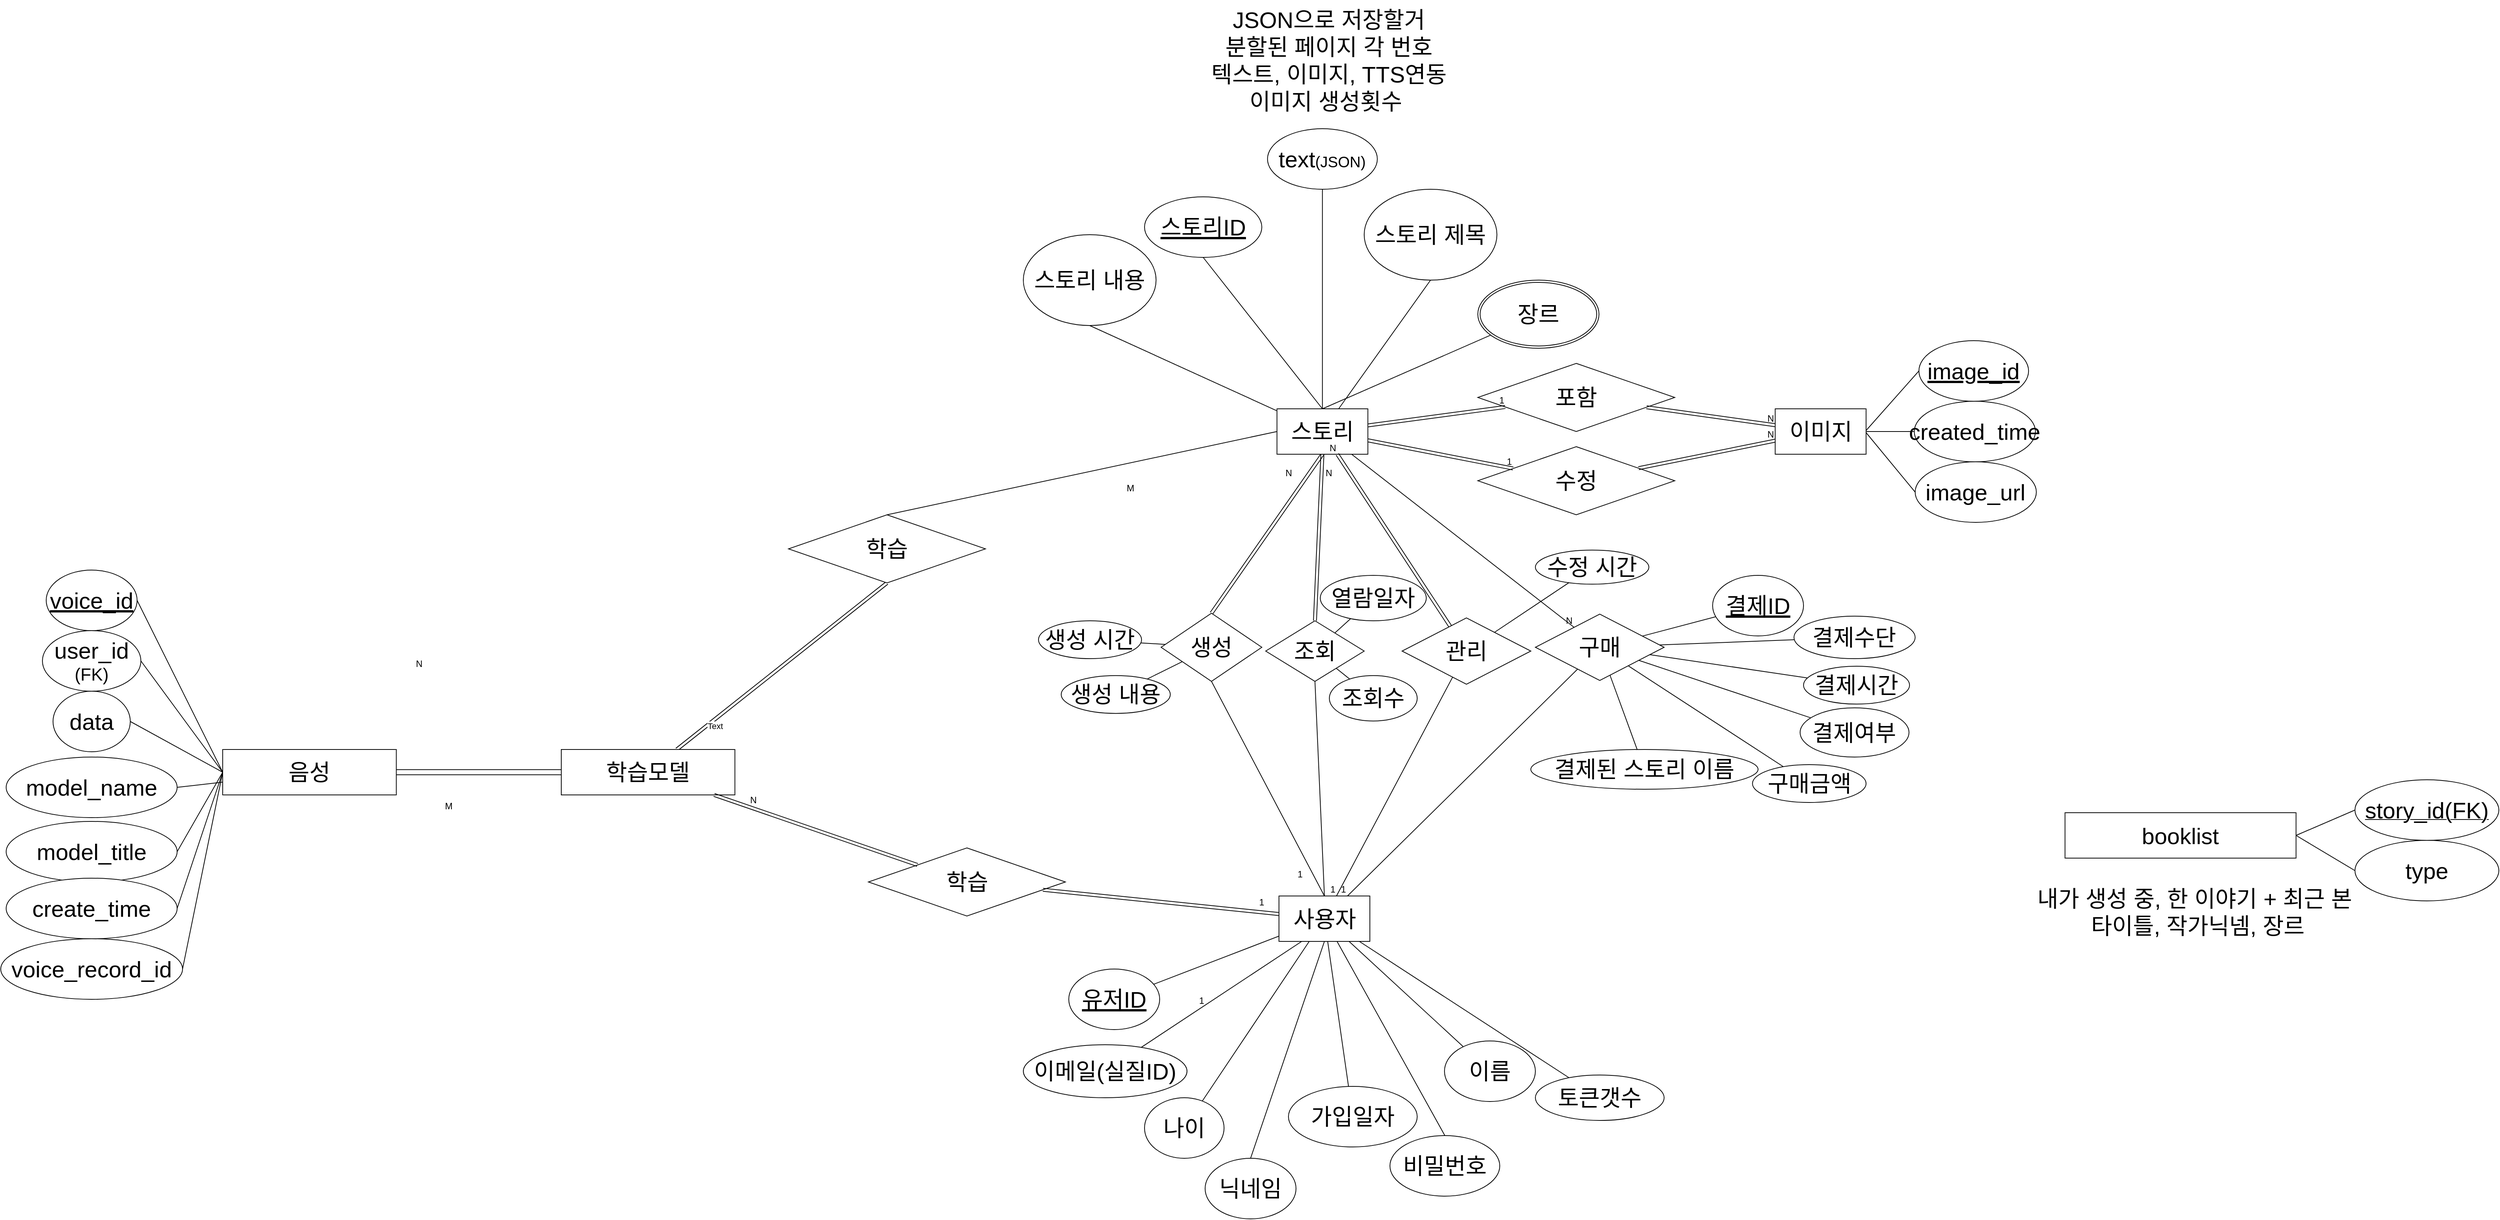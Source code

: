 <mxfile version="26.2.14">
  <diagram id="H-LKPR2eJLxQi2jiz3VE" name="페이지-1">
    <mxGraphModel dx="4392" dy="-7474" grid="1" gridSize="10" guides="1" tooltips="1" connect="1" arrows="1" fold="1" page="1" pageScale="1" pageWidth="827" pageHeight="1169" math="0" shadow="0">
      <root>
        <mxCell id="0" />
        <mxCell id="1" parent="0" />
        <mxCell id="0f62TDmaW-4vC21WAlyS-4" style="rounded=0;orthogonalLoop=1;jettySize=auto;html=1;exitX=0.5;exitY=1;exitDx=0;exitDy=0;entryX=0.5;entryY=0;entryDx=0;entryDy=0;endArrow=none;startFill=0;" parent="1" source="0f62TDmaW-4vC21WAlyS-101" target="0f62TDmaW-4vC21WAlyS-15" edge="1">
          <mxGeometry relative="1" as="geometry" />
        </mxCell>
        <mxCell id="0f62TDmaW-4vC21WAlyS-5" style="rounded=0;orthogonalLoop=1;jettySize=auto;html=1;exitX=0.5;exitY=0;exitDx=0;exitDy=0;entryX=0.5;entryY=1;entryDx=0;entryDy=0;endArrow=none;startFill=0;" parent="1" source="0f62TDmaW-4vC21WAlyS-82" target="0f62TDmaW-4vC21WAlyS-9" edge="1">
          <mxGeometry relative="1" as="geometry" />
        </mxCell>
        <mxCell id="0f62TDmaW-4vC21WAlyS-9" value="&lt;font style=&quot;font-size: 30px;&quot;&gt;사용자&lt;/font&gt;" style="rounded=0;whiteSpace=wrap;html=1;" parent="1" vertex="1">
          <mxGeometry x="1507.5" y="11173.5" width="120" height="60" as="geometry" />
        </mxCell>
        <mxCell id="0f62TDmaW-4vC21WAlyS-10" style="rounded=0;orthogonalLoop=1;jettySize=auto;html=1;exitX=0.5;exitY=1;exitDx=0;exitDy=0;entryX=0.5;entryY=0;entryDx=0;entryDy=0;endArrow=none;startFill=0;startArrow=none;shape=link;" parent="1" source="0f62TDmaW-4vC21WAlyS-15" target="0f62TDmaW-4vC21WAlyS-46" edge="1">
          <mxGeometry relative="1" as="geometry" />
        </mxCell>
        <mxCell id="0f62TDmaW-4vC21WAlyS-11" style="rounded=0;orthogonalLoop=1;jettySize=auto;html=1;exitX=0.5;exitY=1;exitDx=0;exitDy=0;entryX=0.5;entryY=0;entryDx=0;entryDy=0;endArrow=none;startFill=0;startArrow=none;shape=link;" parent="1" source="0f62TDmaW-4vC21WAlyS-15" target="0f62TDmaW-4vC21WAlyS-48" edge="1">
          <mxGeometry relative="1" as="geometry" />
        </mxCell>
        <mxCell id="0f62TDmaW-4vC21WAlyS-12" style="rounded=0;orthogonalLoop=1;jettySize=auto;html=1;exitX=0;exitY=0.5;exitDx=0;exitDy=0;entryX=0.5;entryY=0;entryDx=0;entryDy=0;endArrow=none;startFill=0;" parent="1" source="0f62TDmaW-4vC21WAlyS-15" target="0f62TDmaW-4vC21WAlyS-54" edge="1">
          <mxGeometry relative="1" as="geometry" />
        </mxCell>
        <mxCell id="0f62TDmaW-4vC21WAlyS-15" value="&lt;font style=&quot;font-size: 30px;&quot;&gt;스토리&lt;/font&gt;" style="rounded=0;whiteSpace=wrap;html=1;" parent="1" vertex="1">
          <mxGeometry x="1504.86" y="10530" width="120" height="60" as="geometry" />
        </mxCell>
        <mxCell id="0f62TDmaW-4vC21WAlyS-16" style="edgeStyle=orthogonalEdgeStyle;rounded=0;orthogonalLoop=1;jettySize=auto;html=1;exitX=1;exitY=0.5;exitDx=0;exitDy=0;endArrow=none;startFill=0;shape=link;width=6.667;" parent="1" source="0f62TDmaW-4vC21WAlyS-17" target="hjk4d_Fy5FhpT8dOLVe8-9" edge="1">
          <mxGeometry relative="1" as="geometry">
            <mxPoint x="469.11" y="11026.5" as="targetPoint" />
          </mxGeometry>
        </mxCell>
        <mxCell id="0f62TDmaW-4vC21WAlyS-17" value="&lt;span style=&quot;font-size: 30px;&quot;&gt;음성&lt;/span&gt;" style="rounded=0;whiteSpace=wrap;html=1;" parent="1" vertex="1">
          <mxGeometry x="113" y="10980" width="229.22" height="60" as="geometry" />
        </mxCell>
        <mxCell id="0f62TDmaW-4vC21WAlyS-18" style="rounded=0;orthogonalLoop=1;jettySize=auto;html=1;exitX=1;exitY=0.5;exitDx=0;exitDy=0;entryX=0;entryY=0.5;entryDx=0;entryDy=0;endArrow=none;startFill=0;" parent="1" source="0f62TDmaW-4vC21WAlyS-19" target="0f62TDmaW-4vC21WAlyS-17" edge="1">
          <mxGeometry relative="1" as="geometry" />
        </mxCell>
        <mxCell id="0f62TDmaW-4vC21WAlyS-19" value="&lt;font style=&quot;font-size: 30px;&quot;&gt;&lt;u&gt;voice_id&lt;/u&gt;&lt;/font&gt;" style="ellipse;whiteSpace=wrap;html=1;" parent="1" vertex="1">
          <mxGeometry x="-120.0" y="10743" width="120" height="80" as="geometry" />
        </mxCell>
        <mxCell id="0f62TDmaW-4vC21WAlyS-20" style="rounded=0;orthogonalLoop=1;jettySize=auto;html=1;exitX=1;exitY=0.5;exitDx=0;exitDy=0;entryX=0;entryY=0.5;entryDx=0;entryDy=0;endArrow=none;startFill=0;" parent="1" source="0f62TDmaW-4vC21WAlyS-21" target="0f62TDmaW-4vC21WAlyS-17" edge="1">
          <mxGeometry relative="1" as="geometry" />
        </mxCell>
        <mxCell id="0f62TDmaW-4vC21WAlyS-21" value="&lt;span style=&quot;font-size: 30px;&quot;&gt;user_id&lt;/span&gt;&lt;div&gt;&lt;font style=&quot;font-size: 23px;&quot;&gt;(FK)&lt;/font&gt;&lt;/div&gt;" style="ellipse;whiteSpace=wrap;html=1;" parent="1" vertex="1">
          <mxGeometry x="-125.0" y="10823" width="130" height="80" as="geometry" />
        </mxCell>
        <mxCell id="0f62TDmaW-4vC21WAlyS-22" style="rounded=0;orthogonalLoop=1;jettySize=auto;html=1;exitX=1;exitY=0.5;exitDx=0;exitDy=0;endArrow=none;startFill=0;" parent="1" source="0f62TDmaW-4vC21WAlyS-23" target="0f62TDmaW-4vC21WAlyS-17" edge="1">
          <mxGeometry relative="1" as="geometry" />
        </mxCell>
        <mxCell id="0f62TDmaW-4vC21WAlyS-23" value="&lt;font style=&quot;font-size: 30px;&quot;&gt;model_name&lt;/font&gt;" style="ellipse;whiteSpace=wrap;html=1;" parent="1" vertex="1">
          <mxGeometry x="-172.86" y="10990" width="225.72" height="80" as="geometry" />
        </mxCell>
        <mxCell id="0f62TDmaW-4vC21WAlyS-24" style="rounded=0;orthogonalLoop=1;jettySize=auto;html=1;exitX=1;exitY=0.5;exitDx=0;exitDy=0;entryX=0;entryY=0.5;entryDx=0;entryDy=0;endArrow=none;startFill=0;" parent="1" source="0f62TDmaW-4vC21WAlyS-25" target="0f62TDmaW-4vC21WAlyS-17" edge="1">
          <mxGeometry relative="1" as="geometry" />
        </mxCell>
        <mxCell id="0f62TDmaW-4vC21WAlyS-25" value="&lt;font style=&quot;font-size: 30px;&quot;&gt;model_title&lt;/font&gt;" style="ellipse;whiteSpace=wrap;html=1;" parent="1" vertex="1">
          <mxGeometry x="-172.86" y="11075" width="225.72" height="80" as="geometry" />
        </mxCell>
        <mxCell id="0f62TDmaW-4vC21WAlyS-26" style="rounded=0;orthogonalLoop=1;jettySize=auto;html=1;exitX=1;exitY=0.5;exitDx=0;exitDy=0;entryX=0;entryY=0.5;entryDx=0;entryDy=0;endArrow=none;startFill=0;" parent="1" source="0f62TDmaW-4vC21WAlyS-27" target="0f62TDmaW-4vC21WAlyS-17" edge="1">
          <mxGeometry relative="1" as="geometry" />
        </mxCell>
        <mxCell id="0f62TDmaW-4vC21WAlyS-27" value="&lt;font style=&quot;font-size: 30px;&quot;&gt;create_time&lt;/font&gt;" style="ellipse;whiteSpace=wrap;html=1;" parent="1" vertex="1">
          <mxGeometry x="-172.86" y="11150" width="225.72" height="80" as="geometry" />
        </mxCell>
        <mxCell id="0f62TDmaW-4vC21WAlyS-28" style="rounded=0;orthogonalLoop=1;jettySize=auto;html=1;exitX=1;exitY=0.5;exitDx=0;exitDy=0;entryX=0;entryY=0.5;entryDx=0;entryDy=0;endArrow=none;startFill=0;" parent="1" source="0f62TDmaW-4vC21WAlyS-29" target="0f62TDmaW-4vC21WAlyS-17" edge="1">
          <mxGeometry relative="1" as="geometry" />
        </mxCell>
        <mxCell id="0f62TDmaW-4vC21WAlyS-29" value="&lt;font style=&quot;font-size: 30px;&quot;&gt;&lt;span&gt;voice_record_id&lt;/span&gt;&lt;/font&gt;" style="ellipse;whiteSpace=wrap;html=1;fontStyle=0" parent="1" vertex="1">
          <mxGeometry x="-180" y="11230" width="240" height="80" as="geometry" />
        </mxCell>
        <mxCell id="0f62TDmaW-4vC21WAlyS-30" style="rounded=0;orthogonalLoop=1;jettySize=auto;html=1;exitX=1;exitY=0.5;exitDx=0;exitDy=0;entryX=0;entryY=0.5;entryDx=0;entryDy=0;endArrow=none;startFill=0;" parent="1" source="0f62TDmaW-4vC21WAlyS-31" target="0f62TDmaW-4vC21WAlyS-17" edge="1">
          <mxGeometry relative="1" as="geometry" />
        </mxCell>
        <mxCell id="0f62TDmaW-4vC21WAlyS-31" value="&lt;font style=&quot;font-size: 30px;&quot;&gt;data&lt;/font&gt;" style="ellipse;whiteSpace=wrap;html=1;" parent="1" vertex="1">
          <mxGeometry x="-111" y="10903" width="102" height="80" as="geometry" />
        </mxCell>
        <mxCell id="0f62TDmaW-4vC21WAlyS-32" value="&lt;div&gt;&lt;span style=&quot;font-size: 30px; background-color: transparent; color: light-dark(rgb(0, 0, 0), rgb(255, 255, 255));&quot;&gt;booklist&lt;/span&gt;&lt;/div&gt;" style="rounded=0;whiteSpace=wrap;html=1;" parent="1" vertex="1">
          <mxGeometry x="2545.24" y="11063.5" width="305" height="60" as="geometry" />
        </mxCell>
        <mxCell id="0f62TDmaW-4vC21WAlyS-33" value="&lt;span style=&quot;font-size: 30px;&quot;&gt;내가 생성 중, 한 이야기 + 최근 본&lt;/span&gt;&lt;div&gt;&lt;span style=&quot;font-size: 30px;&quot;&gt;&amp;nbsp;타이틀, 작가닉넴, 장르&lt;/span&gt;&lt;/div&gt;" style="text;html=1;align=center;verticalAlign=middle;resizable=0;points=[];autosize=1;strokeColor=none;fillColor=none;" parent="1" vertex="1">
          <mxGeometry x="2481" y="11150" width="470" height="90" as="geometry" />
        </mxCell>
        <mxCell id="0f62TDmaW-4vC21WAlyS-34" style="rounded=0;orthogonalLoop=1;jettySize=auto;html=1;exitX=0;exitY=0.5;exitDx=0;exitDy=0;entryX=1;entryY=0.5;entryDx=0;entryDy=0;endArrow=none;startFill=0;" parent="1" source="0f62TDmaW-4vC21WAlyS-35" target="0f62TDmaW-4vC21WAlyS-32" edge="1">
          <mxGeometry relative="1" as="geometry" />
        </mxCell>
        <mxCell id="0f62TDmaW-4vC21WAlyS-35" value="&lt;span style=&quot;font-size: 30px;&quot;&gt;story_id(FK)&lt;/span&gt;" style="ellipse;whiteSpace=wrap;html=1;fontStyle=4" parent="1" vertex="1">
          <mxGeometry x="2928" y="11020" width="190" height="80" as="geometry" />
        </mxCell>
        <mxCell id="0f62TDmaW-4vC21WAlyS-36" style="rounded=0;orthogonalLoop=1;jettySize=auto;html=1;exitX=0;exitY=0.5;exitDx=0;exitDy=0;entryX=1;entryY=0.5;entryDx=0;entryDy=0;endArrow=none;startFill=0;" parent="1" source="0f62TDmaW-4vC21WAlyS-37" target="0f62TDmaW-4vC21WAlyS-32" edge="1">
          <mxGeometry relative="1" as="geometry" />
        </mxCell>
        <mxCell id="0f62TDmaW-4vC21WAlyS-37" value="&lt;span style=&quot;font-size: 30px;&quot;&gt;type&lt;/span&gt;" style="ellipse;whiteSpace=wrap;html=1;fontStyle=0" parent="1" vertex="1">
          <mxGeometry x="2928" y="11100" width="190" height="80" as="geometry" />
        </mxCell>
        <mxCell id="0f62TDmaW-4vC21WAlyS-41" style="rounded=0;orthogonalLoop=1;jettySize=auto;html=1;endArrow=none;startFill=0;" parent="1" source="0f62TDmaW-4vC21WAlyS-42" target="hjk4d_Fy5FhpT8dOLVe8-24" edge="1">
          <mxGeometry relative="1" as="geometry">
            <mxPoint x="2189.57" y="10923.5" as="targetPoint" />
          </mxGeometry>
        </mxCell>
        <mxCell id="0f62TDmaW-4vC21WAlyS-42" value="&lt;font style=&quot;font-size: 30px;&quot;&gt;결제시간&lt;/font&gt;" style="ellipse;whiteSpace=wrap;html=1;" parent="1" vertex="1">
          <mxGeometry x="2200" y="10870" width="140" height="50" as="geometry" />
        </mxCell>
        <mxCell id="0f62TDmaW-4vC21WAlyS-43" style="rounded=0;orthogonalLoop=1;jettySize=auto;html=1;endArrow=none;startFill=0;" parent="1" source="0f62TDmaW-4vC21WAlyS-44" target="hjk4d_Fy5FhpT8dOLVe8-24" edge="1">
          <mxGeometry relative="1" as="geometry">
            <mxPoint x="1885.61" y="11000" as="targetPoint" />
          </mxGeometry>
        </mxCell>
        <mxCell id="0f62TDmaW-4vC21WAlyS-44" value="&lt;font style=&quot;font-size: 30px;&quot;&gt;결제수단&lt;/font&gt;" style="ellipse;whiteSpace=wrap;html=1;" parent="1" vertex="1">
          <mxGeometry x="2187.39" y="10803.84" width="160" height="56.16" as="geometry" />
        </mxCell>
        <mxCell id="0f62TDmaW-4vC21WAlyS-45" style="rounded=0;orthogonalLoop=1;jettySize=auto;html=1;exitX=0.5;exitY=1;exitDx=0;exitDy=0;endArrow=none;startFill=0;entryX=0.5;entryY=0;entryDx=0;entryDy=0;" parent="1" source="0f62TDmaW-4vC21WAlyS-46" target="0f62TDmaW-4vC21WAlyS-9" edge="1">
          <mxGeometry relative="1" as="geometry" />
        </mxCell>
        <mxCell id="0f62TDmaW-4vC21WAlyS-46" value="&lt;span style=&quot;font-size: 30px;&quot;&gt;생성&lt;/span&gt;" style="rhombus;whiteSpace=wrap;html=1;" parent="1" vertex="1">
          <mxGeometry x="1351.9" y="10800" width="132.96" height="90" as="geometry" />
        </mxCell>
        <mxCell id="0f62TDmaW-4vC21WAlyS-47" style="rounded=0;orthogonalLoop=1;jettySize=auto;html=1;exitX=0.5;exitY=1;exitDx=0;exitDy=0;endArrow=none;startFill=0;entryX=0.5;entryY=0;entryDx=0;entryDy=0;" parent="1" source="0f62TDmaW-4vC21WAlyS-48" target="0f62TDmaW-4vC21WAlyS-9" edge="1">
          <mxGeometry relative="1" as="geometry" />
        </mxCell>
        <mxCell id="0f62TDmaW-4vC21WAlyS-48" value="&lt;span style=&quot;font-size: 30px;&quot;&gt;조회&lt;/span&gt;" style="rhombus;whiteSpace=wrap;html=1;" parent="1" vertex="1">
          <mxGeometry x="1490" y="10810" width="130" height="80" as="geometry" />
        </mxCell>
        <mxCell id="0f62TDmaW-4vC21WAlyS-49" value="1" style="text;html=1;align=center;verticalAlign=middle;resizable=0;points=[];autosize=1;strokeColor=none;fillColor=none;" parent="1" vertex="1">
          <mxGeometry x="1520" y="11130" width="30" height="30" as="geometry" />
        </mxCell>
        <mxCell id="0f62TDmaW-4vC21WAlyS-51" value="N" style="text;html=1;align=center;verticalAlign=middle;resizable=0;points=[];autosize=1;strokeColor=none;fillColor=none;" parent="1" vertex="1">
          <mxGeometry x="1557.5" y="10600" width="30" height="30" as="geometry" />
        </mxCell>
        <mxCell id="0f62TDmaW-4vC21WAlyS-52" value="N" style="text;html=1;align=center;verticalAlign=middle;resizable=0;points=[];autosize=1;strokeColor=none;fillColor=none;" parent="1" vertex="1">
          <mxGeometry x="1504.86" y="10600" width="30" height="30" as="geometry" />
        </mxCell>
        <mxCell id="0f62TDmaW-4vC21WAlyS-53" style="rounded=0;orthogonalLoop=1;jettySize=auto;html=1;exitX=0.5;exitY=1;exitDx=0;exitDy=0;endArrow=none;startFill=0;shape=link;" parent="1" source="0f62TDmaW-4vC21WAlyS-54" target="hjk4d_Fy5FhpT8dOLVe8-9" edge="1">
          <mxGeometry relative="1" as="geometry" />
        </mxCell>
        <mxCell id="hjk4d_Fy5FhpT8dOLVe8-10" value="Text" style="edgeLabel;html=1;align=center;verticalAlign=middle;resizable=0;points=[];" vertex="1" connectable="0" parent="0f62TDmaW-4vC21WAlyS-53">
          <mxGeometry x="0.668" y="7" relative="1" as="geometry">
            <mxPoint as="offset" />
          </mxGeometry>
        </mxCell>
        <mxCell id="0f62TDmaW-4vC21WAlyS-54" value="&lt;span style=&quot;font-size: 30px;&quot;&gt;학습&lt;/span&gt;" style="rhombus;whiteSpace=wrap;html=1;" parent="1" vertex="1">
          <mxGeometry x="860" y="10670" width="260" height="90" as="geometry" />
        </mxCell>
        <mxCell id="0f62TDmaW-4vC21WAlyS-56" value="&lt;span style=&quot;font-size: 30px;&quot;&gt;학습&lt;/span&gt;" style="rhombus;whiteSpace=wrap;html=1;" parent="1" vertex="1">
          <mxGeometry x="965.5" y="11110" width="260" height="90" as="geometry" />
        </mxCell>
        <mxCell id="0f62TDmaW-4vC21WAlyS-57" value="N" style="text;html=1;align=center;verticalAlign=middle;resizable=0;points=[];autosize=1;strokeColor=none;fillColor=none;" parent="1" vertex="1">
          <mxGeometry x="356.61" y="10852.33" width="30" height="30" as="geometry" />
        </mxCell>
        <mxCell id="0f62TDmaW-4vC21WAlyS-58" value="M" style="text;html=1;align=center;verticalAlign=middle;resizable=0;points=[];autosize=1;strokeColor=none;fillColor=none;" parent="1" vertex="1">
          <mxGeometry x="1296.11" y="10620" width="30" height="30" as="geometry" />
        </mxCell>
        <mxCell id="0f62TDmaW-4vC21WAlyS-60" value="M" style="text;html=1;align=center;verticalAlign=middle;resizable=0;points=[];autosize=1;strokeColor=none;fillColor=none;" parent="1" vertex="1">
          <mxGeometry x="396.47" y="11040" width="30" height="30" as="geometry" />
        </mxCell>
        <mxCell id="0f62TDmaW-4vC21WAlyS-63" value="1" style="text;html=1;align=center;verticalAlign=middle;resizable=0;points=[];autosize=1;strokeColor=none;fillColor=none;" parent="1" vertex="1">
          <mxGeometry x="1390" y="11297" width="30" height="30" as="geometry" />
        </mxCell>
        <mxCell id="0f62TDmaW-4vC21WAlyS-66" value="&lt;span style=&quot;font-size: 30px;&quot;&gt;포함&lt;/span&gt;" style="rhombus;whiteSpace=wrap;html=1;" parent="1" vertex="1">
          <mxGeometry x="1770" y="10470" width="260" height="90" as="geometry" />
        </mxCell>
        <mxCell id="0f62TDmaW-4vC21WAlyS-69" style="rounded=0;orthogonalLoop=1;jettySize=auto;html=1;exitX=0;exitY=0.5;exitDx=0;exitDy=0;entryX=1;entryY=0.5;entryDx=0;entryDy=0;endArrow=none;startFill=0;" parent="1" source="0f62TDmaW-4vC21WAlyS-70" edge="1">
          <mxGeometry relative="1" as="geometry">
            <mxPoint x="2281.41" y="10560.0" as="targetPoint" />
          </mxGeometry>
        </mxCell>
        <mxCell id="0f62TDmaW-4vC21WAlyS-70" value="&lt;span style=&quot;font-size: 30px;&quot;&gt;&lt;u&gt;image_id&lt;/u&gt;&lt;/span&gt;" style="ellipse;whiteSpace=wrap;html=1;" parent="1" vertex="1">
          <mxGeometry x="2352.34" y="10440" width="144.79" height="80" as="geometry" />
        </mxCell>
        <mxCell id="0f62TDmaW-4vC21WAlyS-71" style="rounded=0;orthogonalLoop=1;jettySize=auto;html=1;exitX=0;exitY=0.5;exitDx=0;exitDy=0;endArrow=none;startFill=0;" parent="1" source="0f62TDmaW-4vC21WAlyS-72" edge="1">
          <mxGeometry relative="1" as="geometry">
            <mxPoint x="2279" y="10560" as="targetPoint" />
          </mxGeometry>
        </mxCell>
        <mxCell id="0f62TDmaW-4vC21WAlyS-72" value="&lt;font style=&quot;font-size: 30px;&quot;&gt;created_time&lt;/font&gt;" style="ellipse;whiteSpace=wrap;html=1;" parent="1" vertex="1">
          <mxGeometry x="2346.19" y="10520" width="160" height="80" as="geometry" />
        </mxCell>
        <mxCell id="0f62TDmaW-4vC21WAlyS-73" style="rounded=0;orthogonalLoop=1;jettySize=auto;html=1;exitX=0;exitY=0.5;exitDx=0;exitDy=0;entryX=1;entryY=0.5;entryDx=0;entryDy=0;endArrow=none;startFill=0;" parent="1" source="0f62TDmaW-4vC21WAlyS-74" edge="1">
          <mxGeometry relative="1" as="geometry">
            <mxPoint x="2281.41" y="10560.0" as="targetPoint" />
          </mxGeometry>
        </mxCell>
        <mxCell id="0f62TDmaW-4vC21WAlyS-74" value="&lt;span style=&quot;font-size: 30px;&quot;&gt;image_url&lt;/span&gt;" style="ellipse;whiteSpace=wrap;html=1;" parent="1" vertex="1">
          <mxGeometry x="2347.39" y="10600" width="160" height="80" as="geometry" />
        </mxCell>
        <mxCell id="0f62TDmaW-4vC21WAlyS-75" value="&lt;font style=&quot;font-size: 30px;&quot;&gt;이미지&lt;/font&gt;" style="rounded=0;whiteSpace=wrap;html=1;" parent="1" vertex="1">
          <mxGeometry x="2162.61" y="10530" width="120" height="60" as="geometry" />
        </mxCell>
        <mxCell id="0f62TDmaW-4vC21WAlyS-80" style="rounded=0;orthogonalLoop=1;jettySize=auto;html=1;endArrow=none;startFill=0;" parent="1" source="0f62TDmaW-4vC21WAlyS-81" target="0f62TDmaW-4vC21WAlyS-9" edge="1">
          <mxGeometry relative="1" as="geometry" />
        </mxCell>
        <mxCell id="0f62TDmaW-4vC21WAlyS-81" value="&lt;span style=&quot;font-size: 30px;&quot;&gt;&lt;u&gt;유저ID&lt;/u&gt;&lt;/span&gt;" style="ellipse;whiteSpace=wrap;html=1;" parent="1" vertex="1">
          <mxGeometry x="1230" y="11270" width="120" height="80" as="geometry" />
        </mxCell>
        <mxCell id="0f62TDmaW-4vC21WAlyS-82" value="&lt;font style=&quot;font-size: 30px;&quot;&gt;닉네임&lt;/font&gt;" style="ellipse;whiteSpace=wrap;html=1;" parent="1" vertex="1">
          <mxGeometry x="1410" y="11520" width="120" height="80" as="geometry" />
        </mxCell>
        <mxCell id="0f62TDmaW-4vC21WAlyS-84" value="&lt;span style=&quot;font-size: 30px;&quot;&gt;이름&lt;/span&gt;" style="ellipse;whiteSpace=wrap;html=1;" parent="1" vertex="1">
          <mxGeometry x="1726.0" y="11365" width="120" height="80" as="geometry" />
        </mxCell>
        <mxCell id="0f62TDmaW-4vC21WAlyS-85" style="rounded=0;orthogonalLoop=1;jettySize=auto;html=1;exitX=0.5;exitY=0;exitDx=0;exitDy=0;endArrow=none;startFill=0;" parent="1" source="0f62TDmaW-4vC21WAlyS-86" target="0f62TDmaW-4vC21WAlyS-9" edge="1">
          <mxGeometry relative="1" as="geometry" />
        </mxCell>
        <mxCell id="0f62TDmaW-4vC21WAlyS-86" value="&lt;span style=&quot;font-size: 30px;&quot;&gt;비밀번호&lt;/span&gt;" style="ellipse;whiteSpace=wrap;html=1;" parent="1" vertex="1">
          <mxGeometry x="1654" y="11490" width="145" height="80" as="geometry" />
        </mxCell>
        <mxCell id="0f62TDmaW-4vC21WAlyS-87" value="&lt;span style=&quot;font-size: 30px;&quot;&gt;가입일자&lt;/span&gt;" style="ellipse;whiteSpace=wrap;html=1;" parent="1" vertex="1">
          <mxGeometry x="1520" y="11425" width="170" height="80" as="geometry" />
        </mxCell>
        <mxCell id="0f62TDmaW-4vC21WAlyS-88" style="rounded=0;orthogonalLoop=1;jettySize=auto;html=1;exitX=0.5;exitY=1;exitDx=0;exitDy=0;entryX=0.5;entryY=0;entryDx=0;entryDy=0;endArrow=none;startFill=0;" parent="1" source="0f62TDmaW-4vC21WAlyS-89" target="0f62TDmaW-4vC21WAlyS-15" edge="1">
          <mxGeometry relative="1" as="geometry" />
        </mxCell>
        <mxCell id="0f62TDmaW-4vC21WAlyS-89" value="&lt;font style=&quot;font-size: 30px;&quot;&gt;&lt;u&gt;스토리ID&lt;/u&gt;&lt;/font&gt;" style="ellipse;whiteSpace=wrap;html=1;" parent="1" vertex="1">
          <mxGeometry x="1330" y="10250" width="154.86" height="80" as="geometry" />
        </mxCell>
        <mxCell id="0f62TDmaW-4vC21WAlyS-90" style="rounded=0;orthogonalLoop=1;jettySize=auto;html=1;exitX=0.5;exitY=1;exitDx=0;exitDy=0;endArrow=none;startFill=0;" parent="1" source="0f62TDmaW-4vC21WAlyS-91" target="0f62TDmaW-4vC21WAlyS-15" edge="1">
          <mxGeometry relative="1" as="geometry" />
        </mxCell>
        <mxCell id="0f62TDmaW-4vC21WAlyS-91" value="&lt;font style=&quot;font-size: 30px;&quot;&gt;스토리 제목&lt;/font&gt;" style="ellipse;whiteSpace=wrap;html=1;" parent="1" vertex="1">
          <mxGeometry x="1620" y="10240" width="175.25" height="120" as="geometry" />
        </mxCell>
        <mxCell id="0f62TDmaW-4vC21WAlyS-95" style="rounded=0;orthogonalLoop=1;jettySize=auto;html=1;entryX=0.5;entryY=0;entryDx=0;entryDy=0;endArrow=none;startFill=0;" parent="1" source="hjk4d_Fy5FhpT8dOLVe8-68" target="0f62TDmaW-4vC21WAlyS-15" edge="1">
          <mxGeometry relative="1" as="geometry">
            <mxPoint x="1855.0" y="10450" as="sourcePoint" />
          </mxGeometry>
        </mxCell>
        <mxCell id="0f62TDmaW-4vC21WAlyS-97" value="&lt;span style=&quot;font-size: 30px;&quot;&gt;생성 시간&lt;/span&gt;" style="ellipse;whiteSpace=wrap;html=1;" parent="1" vertex="1">
          <mxGeometry x="1190" y="10810" width="136.11" height="50" as="geometry" />
        </mxCell>
        <mxCell id="0f62TDmaW-4vC21WAlyS-98" value="&lt;span style=&quot;font-size: 30px;&quot;&gt;수정 시간&lt;/span&gt;" style="ellipse;whiteSpace=wrap;html=1;" parent="1" vertex="1">
          <mxGeometry x="1846" y="10716.64" width="149.86" height="45" as="geometry" />
        </mxCell>
        <mxCell id="0f62TDmaW-4vC21WAlyS-101" value="&lt;span style=&quot;font-size: 30px;&quot;&gt;text&lt;/span&gt;&lt;font style=&quot;font-size: 20px;&quot;&gt;(JSON)&lt;/font&gt;" style="ellipse;whiteSpace=wrap;html=1;" parent="1" vertex="1">
          <mxGeometry x="1492.36" y="10160" width="145" height="80" as="geometry" />
        </mxCell>
        <mxCell id="0f62TDmaW-4vC21WAlyS-102" value="&lt;span style=&quot;font-size: 30px;&quot;&gt;JSON으로 저장할거&lt;/span&gt;&lt;div&gt;&lt;span style=&quot;font-size: 30px;&quot;&gt;분할된 페이지 각 번호&lt;/span&gt;&lt;/div&gt;&lt;div&gt;&lt;span style=&quot;font-size: 30px;&quot;&gt;텍스트, 이미지,&amp;nbsp;&lt;/span&gt;&lt;span style=&quot;background-color: transparent; font-size: 30px;&quot;&gt;TTS연동&lt;/span&gt;&lt;/div&gt;&lt;div&gt;&lt;span style=&quot;font-size: 30px; white-space-collapse: collapse;&quot;&gt;&lt;span style=&quot;background-color: transparent;&quot;&gt;이미지 생성횟수&lt;/span&gt;&lt;/span&gt;&lt;span style=&quot;font-size: 30px;&quot;&gt;&amp;nbsp;&lt;/span&gt;&lt;/div&gt;" style="text;html=1;align=center;verticalAlign=middle;resizable=0;points=[];autosize=1;strokeColor=none;fillColor=none;" parent="1" vertex="1">
          <mxGeometry x="1397.5" y="9990" width="350" height="160" as="geometry" />
        </mxCell>
        <mxCell id="0f62TDmaW-4vC21WAlyS-104" value="&lt;span style=&quot;font-size: 30px;&quot;&gt;관리&lt;/span&gt;" style="rhombus;whiteSpace=wrap;html=1;" parent="1" vertex="1">
          <mxGeometry x="1670" y="10806.17" width="170" height="87.67" as="geometry" />
        </mxCell>
        <mxCell id="hjk4d_Fy5FhpT8dOLVe8-3" value="" style="endArrow=none;html=1;rounded=0;" edge="1" parent="1" source="0f62TDmaW-4vC21WAlyS-46" target="0f62TDmaW-4vC21WAlyS-97">
          <mxGeometry width="50" height="50" relative="1" as="geometry">
            <mxPoint x="1150" y="11130" as="sourcePoint" />
            <mxPoint x="1200" y="11080" as="targetPoint" />
          </mxGeometry>
        </mxCell>
        <mxCell id="hjk4d_Fy5FhpT8dOLVe8-4" value="" style="endArrow=none;html=1;rounded=0;" edge="1" parent="1" source="hjk4d_Fy5FhpT8dOLVe8-6" target="0f62TDmaW-4vC21WAlyS-48">
          <mxGeometry width="50" height="50" relative="1" as="geometry">
            <mxPoint x="1815.771" y="10922.971" as="sourcePoint" />
            <mxPoint x="970" y="10990" as="targetPoint" />
          </mxGeometry>
        </mxCell>
        <mxCell id="hjk4d_Fy5FhpT8dOLVe8-6" value="&lt;font style=&quot;font-size: 30px;&quot;&gt;조회수&lt;/font&gt;" style="ellipse;whiteSpace=wrap;html=1;" vertex="1" parent="1">
          <mxGeometry x="1574" y="10882.33" width="116" height="60" as="geometry" />
        </mxCell>
        <mxCell id="hjk4d_Fy5FhpT8dOLVe8-7" value="&lt;span style=&quot;font-size: 30px;&quot;&gt;열람일자&lt;/span&gt;" style="ellipse;whiteSpace=wrap;html=1;" vertex="1" parent="1">
          <mxGeometry x="1562" y="10750" width="140" height="60" as="geometry" />
        </mxCell>
        <mxCell id="hjk4d_Fy5FhpT8dOLVe8-8" value="" style="endArrow=none;html=1;rounded=0;" edge="1" parent="1" source="hjk4d_Fy5FhpT8dOLVe8-7" target="0f62TDmaW-4vC21WAlyS-48">
          <mxGeometry width="50" height="50" relative="1" as="geometry">
            <mxPoint x="1795.951" y="10852.971" as="sourcePoint" />
            <mxPoint x="1534.18" y="10800" as="targetPoint" />
          </mxGeometry>
        </mxCell>
        <mxCell id="hjk4d_Fy5FhpT8dOLVe8-9" value="&lt;span style=&quot;font-size: 30px;&quot;&gt;학습모델&lt;/span&gt;" style="rounded=0;whiteSpace=wrap;html=1;" vertex="1" parent="1">
          <mxGeometry x="560" y="10980" width="229.22" height="60" as="geometry" />
        </mxCell>
        <mxCell id="hjk4d_Fy5FhpT8dOLVe8-12" value="" style="shape=link;html=1;rounded=0;" edge="1" parent="1" source="0f62TDmaW-4vC21WAlyS-56" target="0f62TDmaW-4vC21WAlyS-9">
          <mxGeometry relative="1" as="geometry">
            <mxPoint x="970" y="11240" as="sourcePoint" />
            <mxPoint x="949.22" y="11180" as="targetPoint" />
          </mxGeometry>
        </mxCell>
        <mxCell id="hjk4d_Fy5FhpT8dOLVe8-13" value="1" style="resizable=0;html=1;whiteSpace=wrap;align=right;verticalAlign=bottom;" connectable="0" vertex="1" parent="hjk4d_Fy5FhpT8dOLVe8-12">
          <mxGeometry x="1" relative="1" as="geometry">
            <mxPoint x="-18" y="-7" as="offset" />
          </mxGeometry>
        </mxCell>
        <mxCell id="hjk4d_Fy5FhpT8dOLVe8-14" value="" style="shape=link;html=1;rounded=0;" edge="1" parent="1" source="0f62TDmaW-4vC21WAlyS-56" target="hjk4d_Fy5FhpT8dOLVe8-9">
          <mxGeometry relative="1" as="geometry">
            <mxPoint x="610" y="11130" as="sourcePoint" />
            <mxPoint x="770" y="11130" as="targetPoint" />
          </mxGeometry>
        </mxCell>
        <mxCell id="hjk4d_Fy5FhpT8dOLVe8-15" value="N" style="resizable=0;html=1;whiteSpace=wrap;align=right;verticalAlign=bottom;" connectable="0" vertex="1" parent="hjk4d_Fy5FhpT8dOLVe8-14">
          <mxGeometry x="1" relative="1" as="geometry">
            <mxPoint x="58" y="15" as="offset" />
          </mxGeometry>
        </mxCell>
        <mxCell id="hjk4d_Fy5FhpT8dOLVe8-16" value="&lt;span style=&quot;font-size: 30px;&quot;&gt;이메일(실질ID)&lt;/span&gt;" style="ellipse;whiteSpace=wrap;html=1;" vertex="1" parent="1">
          <mxGeometry x="1170" y="11370" width="216.11" height="70" as="geometry" />
        </mxCell>
        <mxCell id="hjk4d_Fy5FhpT8dOLVe8-17" value="" style="endArrow=none;html=1;rounded=0;entryX=0.25;entryY=1;entryDx=0;entryDy=0;" edge="1" parent="1" source="hjk4d_Fy5FhpT8dOLVe8-16" target="0f62TDmaW-4vC21WAlyS-9">
          <mxGeometry relative="1" as="geometry">
            <mxPoint x="850" y="11510" as="sourcePoint" />
            <mxPoint x="1010" y="11510" as="targetPoint" />
          </mxGeometry>
        </mxCell>
        <mxCell id="hjk4d_Fy5FhpT8dOLVe8-18" style="rounded=0;orthogonalLoop=1;jettySize=auto;html=1;endArrow=none;startFill=0;" edge="1" parent="1" source="hjk4d_Fy5FhpT8dOLVe8-19" target="0f62TDmaW-4vC21WAlyS-9">
          <mxGeometry relative="1" as="geometry">
            <mxPoint x="1970" y="11210" as="targetPoint" />
          </mxGeometry>
        </mxCell>
        <mxCell id="hjk4d_Fy5FhpT8dOLVe8-19" value="&lt;span style=&quot;font-size: 30px;&quot;&gt;나이&lt;/span&gt;" style="ellipse;whiteSpace=wrap;html=1;" vertex="1" parent="1">
          <mxGeometry x="1330" y="11440" width="105" height="80" as="geometry" />
        </mxCell>
        <mxCell id="hjk4d_Fy5FhpT8dOLVe8-20" style="rounded=0;orthogonalLoop=1;jettySize=auto;html=1;exitX=0.5;exitY=1;exitDx=0;exitDy=0;endArrow=none;startFill=0;" edge="1" parent="1" source="hjk4d_Fy5FhpT8dOLVe8-21" target="0f62TDmaW-4vC21WAlyS-15">
          <mxGeometry relative="1" as="geometry">
            <mxPoint x="1069.75" y="10470" as="targetPoint" />
          </mxGeometry>
        </mxCell>
        <mxCell id="hjk4d_Fy5FhpT8dOLVe8-21" value="&lt;font style=&quot;font-size: 30px;&quot;&gt;스토리 내용&lt;/font&gt;" style="ellipse;whiteSpace=wrap;html=1;" vertex="1" parent="1">
          <mxGeometry x="1170" y="10300" width="175.25" height="120" as="geometry" />
        </mxCell>
        <mxCell id="hjk4d_Fy5FhpT8dOLVe8-22" value="" style="endArrow=none;html=1;rounded=0;" edge="1" parent="1" source="0f62TDmaW-4vC21WAlyS-98" target="0f62TDmaW-4vC21WAlyS-104">
          <mxGeometry relative="1" as="geometry">
            <mxPoint x="2090" y="10980" as="sourcePoint" />
            <mxPoint x="2250" y="10980" as="targetPoint" />
          </mxGeometry>
        </mxCell>
        <mxCell id="hjk4d_Fy5FhpT8dOLVe8-23" value="&lt;span style=&quot;font-size: 30px;&quot;&gt;수정&lt;/span&gt;" style="rhombus;whiteSpace=wrap;html=1;" vertex="1" parent="1">
          <mxGeometry x="1770" y="10580" width="260" height="90" as="geometry" />
        </mxCell>
        <mxCell id="hjk4d_Fy5FhpT8dOLVe8-24" value="&lt;font style=&quot;font-size: 30px;&quot;&gt;구매&lt;/font&gt;" style="shape=rhombus;perimeter=rhombusPerimeter;whiteSpace=wrap;html=1;align=center;" vertex="1" parent="1">
          <mxGeometry x="1846" y="10801.17" width="170" height="87.67" as="geometry" />
        </mxCell>
        <mxCell id="hjk4d_Fy5FhpT8dOLVe8-26" style="rounded=0;orthogonalLoop=1;jettySize=auto;html=1;endArrow=none;startFill=0;" edge="1" parent="1" source="hjk4d_Fy5FhpT8dOLVe8-27" target="hjk4d_Fy5FhpT8dOLVe8-24">
          <mxGeometry relative="1" as="geometry">
            <mxPoint x="2190.0" y="10852.33" as="sourcePoint" />
            <mxPoint x="2331" y="10732.33" as="targetPoint" />
          </mxGeometry>
        </mxCell>
        <mxCell id="hjk4d_Fy5FhpT8dOLVe8-27" value="&lt;span style=&quot;font-size: 30px;&quot;&gt;&lt;u&gt;결제ID&lt;/u&gt;&lt;/span&gt;" style="ellipse;whiteSpace=wrap;html=1;" vertex="1" parent="1">
          <mxGeometry x="2080.0" y="10750" width="120" height="80" as="geometry" />
        </mxCell>
        <mxCell id="hjk4d_Fy5FhpT8dOLVe8-29" value="" style="endArrow=none;html=1;rounded=0;" edge="1" parent="1" source="0f62TDmaW-4vC21WAlyS-9" target="hjk4d_Fy5FhpT8dOLVe8-30">
          <mxGeometry relative="1" as="geometry">
            <mxPoint x="1840" y="11230" as="sourcePoint" />
            <mxPoint x="1920" y="11270" as="targetPoint" />
          </mxGeometry>
        </mxCell>
        <mxCell id="hjk4d_Fy5FhpT8dOLVe8-30" value="&lt;font style=&quot;font-size: 30px;&quot;&gt;토큰갯수&lt;/font&gt;" style="ellipse;whiteSpace=wrap;html=1;align=center;" vertex="1" parent="1">
          <mxGeometry x="1846" y="11410" width="170" height="60" as="geometry" />
        </mxCell>
        <mxCell id="hjk4d_Fy5FhpT8dOLVe8-31" value="" style="endArrow=none;html=1;rounded=0;" edge="1" parent="1" source="0f62TDmaW-4vC21WAlyS-9" target="0f62TDmaW-4vC21WAlyS-84">
          <mxGeometry relative="1" as="geometry">
            <mxPoint x="1630" y="11270" as="sourcePoint" />
            <mxPoint x="1790" y="11270" as="targetPoint" />
          </mxGeometry>
        </mxCell>
        <mxCell id="hjk4d_Fy5FhpT8dOLVe8-32" value="" style="endArrow=none;html=1;rounded=0;" edge="1" parent="1" source="0f62TDmaW-4vC21WAlyS-87" target="0f62TDmaW-4vC21WAlyS-9">
          <mxGeometry relative="1" as="geometry">
            <mxPoint x="940" y="11310" as="sourcePoint" />
            <mxPoint x="1100" y="11310" as="targetPoint" />
          </mxGeometry>
        </mxCell>
        <mxCell id="hjk4d_Fy5FhpT8dOLVe8-36" style="rounded=0;orthogonalLoop=1;jettySize=auto;html=1;endArrow=none;startFill=0;" edge="1" parent="1" source="hjk4d_Fy5FhpT8dOLVe8-37" target="hjk4d_Fy5FhpT8dOLVe8-24">
          <mxGeometry relative="1" as="geometry">
            <mxPoint x="1960" y="11033.67" as="targetPoint" />
          </mxGeometry>
        </mxCell>
        <mxCell id="hjk4d_Fy5FhpT8dOLVe8-37" value="&lt;font style=&quot;font-size: 30px;&quot;&gt;결제된 스토리 이름&lt;/font&gt;" style="ellipse;whiteSpace=wrap;html=1;" vertex="1" parent="1">
          <mxGeometry x="1840" y="10980" width="300" height="52.5" as="geometry" />
        </mxCell>
        <mxCell id="hjk4d_Fy5FhpT8dOLVe8-38" style="rounded=0;orthogonalLoop=1;jettySize=auto;html=1;endArrow=none;startFill=0;" edge="1" parent="1" source="hjk4d_Fy5FhpT8dOLVe8-39" target="hjk4d_Fy5FhpT8dOLVe8-24">
          <mxGeometry relative="1" as="geometry">
            <mxPoint x="2035" y="10944.5" as="targetPoint" />
          </mxGeometry>
        </mxCell>
        <mxCell id="hjk4d_Fy5FhpT8dOLVe8-39" value="&lt;font style=&quot;font-size: 30px;&quot;&gt;결제여부&lt;/font&gt;" style="ellipse;whiteSpace=wrap;html=1;" vertex="1" parent="1">
          <mxGeometry x="2195.48" y="10925" width="143.81" height="65" as="geometry" />
        </mxCell>
        <mxCell id="hjk4d_Fy5FhpT8dOLVe8-44" value="" style="endArrow=none;html=1;rounded=0;" edge="1" parent="1" source="hjk4d_Fy5FhpT8dOLVe8-24" target="0f62TDmaW-4vC21WAlyS-9">
          <mxGeometry relative="1" as="geometry">
            <mxPoint x="1750" y="11110" as="sourcePoint" />
            <mxPoint x="1910" y="11110" as="targetPoint" />
          </mxGeometry>
        </mxCell>
        <mxCell id="hjk4d_Fy5FhpT8dOLVe8-45" value="1" style="resizable=0;html=1;whiteSpace=wrap;align=right;verticalAlign=bottom;" connectable="0" vertex="1" parent="hjk4d_Fy5FhpT8dOLVe8-44">
          <mxGeometry x="1" relative="1" as="geometry" />
        </mxCell>
        <mxCell id="hjk4d_Fy5FhpT8dOLVe8-46" value="" style="endArrow=none;html=1;rounded=0;" edge="1" parent="1" source="0f62TDmaW-4vC21WAlyS-15" target="hjk4d_Fy5FhpT8dOLVe8-24">
          <mxGeometry relative="1" as="geometry">
            <mxPoint x="1610.0" y="10650.819" as="sourcePoint" />
            <mxPoint x="1825.14" y="10752.47" as="targetPoint" />
          </mxGeometry>
        </mxCell>
        <mxCell id="hjk4d_Fy5FhpT8dOLVe8-47" value="N" style="resizable=0;html=1;whiteSpace=wrap;align=right;verticalAlign=bottom;" connectable="0" vertex="1" parent="hjk4d_Fy5FhpT8dOLVe8-46">
          <mxGeometry x="1" relative="1" as="geometry" />
        </mxCell>
        <mxCell id="hjk4d_Fy5FhpT8dOLVe8-48" value="" style="shape=link;html=1;rounded=0;" edge="1" parent="1" source="0f62TDmaW-4vC21WAlyS-104" target="0f62TDmaW-4vC21WAlyS-15">
          <mxGeometry relative="1" as="geometry">
            <mxPoint x="1620" y="10960" as="sourcePoint" />
            <mxPoint x="1780" y="10960" as="targetPoint" />
          </mxGeometry>
        </mxCell>
        <mxCell id="hjk4d_Fy5FhpT8dOLVe8-49" value="N" style="resizable=0;html=1;whiteSpace=wrap;align=right;verticalAlign=bottom;" connectable="0" vertex="1" parent="hjk4d_Fy5FhpT8dOLVe8-48">
          <mxGeometry x="1" relative="1" as="geometry" />
        </mxCell>
        <mxCell id="hjk4d_Fy5FhpT8dOLVe8-50" value="" style="endArrow=none;html=1;rounded=0;" edge="1" parent="1" source="0f62TDmaW-4vC21WAlyS-104" target="0f62TDmaW-4vC21WAlyS-9">
          <mxGeometry relative="1" as="geometry">
            <mxPoint x="1640" y="10950" as="sourcePoint" />
            <mxPoint x="1730" y="10980" as="targetPoint" />
          </mxGeometry>
        </mxCell>
        <mxCell id="hjk4d_Fy5FhpT8dOLVe8-51" value="1" style="resizable=0;html=1;whiteSpace=wrap;align=right;verticalAlign=bottom;" connectable="0" vertex="1" parent="hjk4d_Fy5FhpT8dOLVe8-50">
          <mxGeometry x="1" relative="1" as="geometry" />
        </mxCell>
        <mxCell id="hjk4d_Fy5FhpT8dOLVe8-52" style="rounded=0;orthogonalLoop=1;jettySize=auto;html=1;endArrow=none;startFill=0;" edge="1" parent="1" source="hjk4d_Fy5FhpT8dOLVe8-53" target="hjk4d_Fy5FhpT8dOLVe8-24">
          <mxGeometry relative="1" as="geometry">
            <mxPoint x="2142" y="10970.25" as="targetPoint" />
            <mxPoint x="2138" y="11082.25" as="sourcePoint" />
          </mxGeometry>
        </mxCell>
        <mxCell id="hjk4d_Fy5FhpT8dOLVe8-53" value="&lt;font style=&quot;font-size: 30px;&quot;&gt;구매금액&lt;/font&gt;" style="ellipse;whiteSpace=wrap;html=1;align=center;" vertex="1" parent="1">
          <mxGeometry x="2132.61" y="11000" width="150" height="50" as="geometry" />
        </mxCell>
        <mxCell id="hjk4d_Fy5FhpT8dOLVe8-54" value="&lt;span style=&quot;font-size: 30px;&quot;&gt;생성 내용&lt;/span&gt;" style="ellipse;whiteSpace=wrap;html=1;" vertex="1" parent="1">
          <mxGeometry x="1220" y="10882.33" width="144.03" height="50" as="geometry" />
        </mxCell>
        <mxCell id="hjk4d_Fy5FhpT8dOLVe8-57" value="" style="endArrow=none;html=1;rounded=0;" edge="1" parent="1" source="hjk4d_Fy5FhpT8dOLVe8-54" target="0f62TDmaW-4vC21WAlyS-46">
          <mxGeometry relative="1" as="geometry">
            <mxPoint x="1270" y="11020" as="sourcePoint" />
            <mxPoint x="1430" y="11020" as="targetPoint" />
          </mxGeometry>
        </mxCell>
        <mxCell id="hjk4d_Fy5FhpT8dOLVe8-58" value="" style="shape=link;html=1;rounded=0;" edge="1" parent="1" source="0f62TDmaW-4vC21WAlyS-15" target="0f62TDmaW-4vC21WAlyS-66">
          <mxGeometry relative="1" as="geometry">
            <mxPoint x="2000" y="10432.552" as="sourcePoint" />
            <mxPoint x="2175.14" y="10440" as="targetPoint" />
          </mxGeometry>
        </mxCell>
        <mxCell id="hjk4d_Fy5FhpT8dOLVe8-59" value="1" style="resizable=0;html=1;whiteSpace=wrap;align=right;verticalAlign=bottom;" connectable="0" vertex="1" parent="hjk4d_Fy5FhpT8dOLVe8-58">
          <mxGeometry x="1" relative="1" as="geometry" />
        </mxCell>
        <mxCell id="hjk4d_Fy5FhpT8dOLVe8-62" value="" style="shape=link;html=1;rounded=0;" edge="1" parent="1" source="0f62TDmaW-4vC21WAlyS-66" target="0f62TDmaW-4vC21WAlyS-75">
          <mxGeometry relative="1" as="geometry">
            <mxPoint x="2030" y="10370" as="sourcePoint" />
            <mxPoint x="2190" y="10370" as="targetPoint" />
          </mxGeometry>
        </mxCell>
        <mxCell id="hjk4d_Fy5FhpT8dOLVe8-63" value="N" style="resizable=0;html=1;whiteSpace=wrap;align=right;verticalAlign=bottom;" connectable="0" vertex="1" parent="hjk4d_Fy5FhpT8dOLVe8-62">
          <mxGeometry x="1" relative="1" as="geometry" />
        </mxCell>
        <mxCell id="hjk4d_Fy5FhpT8dOLVe8-64" value="" style="shape=link;html=1;rounded=0;" edge="1" parent="1" source="0f62TDmaW-4vC21WAlyS-15" target="hjk4d_Fy5FhpT8dOLVe8-23">
          <mxGeometry relative="1" as="geometry">
            <mxPoint x="1635" y="10562" as="sourcePoint" />
            <mxPoint x="1816" y="10538" as="targetPoint" />
          </mxGeometry>
        </mxCell>
        <mxCell id="hjk4d_Fy5FhpT8dOLVe8-65" value="1" style="resizable=0;html=1;whiteSpace=wrap;align=right;verticalAlign=bottom;" connectable="0" vertex="1" parent="hjk4d_Fy5FhpT8dOLVe8-64">
          <mxGeometry x="1" relative="1" as="geometry" />
        </mxCell>
        <mxCell id="hjk4d_Fy5FhpT8dOLVe8-66" value="" style="shape=link;html=1;rounded=0;" edge="1" parent="1" source="hjk4d_Fy5FhpT8dOLVe8-23" target="0f62TDmaW-4vC21WAlyS-75">
          <mxGeometry relative="1" as="geometry">
            <mxPoint x="2003" y="10538" as="sourcePoint" />
            <mxPoint x="2173" y="10562" as="targetPoint" />
          </mxGeometry>
        </mxCell>
        <mxCell id="hjk4d_Fy5FhpT8dOLVe8-67" value="N" style="resizable=0;html=1;whiteSpace=wrap;align=right;verticalAlign=bottom;" connectable="0" vertex="1" parent="hjk4d_Fy5FhpT8dOLVe8-66">
          <mxGeometry x="1" relative="1" as="geometry" />
        </mxCell>
        <mxCell id="hjk4d_Fy5FhpT8dOLVe8-68" value="&lt;font style=&quot;font-size: 30px;&quot;&gt;장르&lt;/font&gt;" style="ellipse;shape=doubleEllipse;margin=3;whiteSpace=wrap;html=1;align=center;" vertex="1" parent="1">
          <mxGeometry x="1770" y="10360" width="160" height="90" as="geometry" />
        </mxCell>
      </root>
    </mxGraphModel>
  </diagram>
</mxfile>
